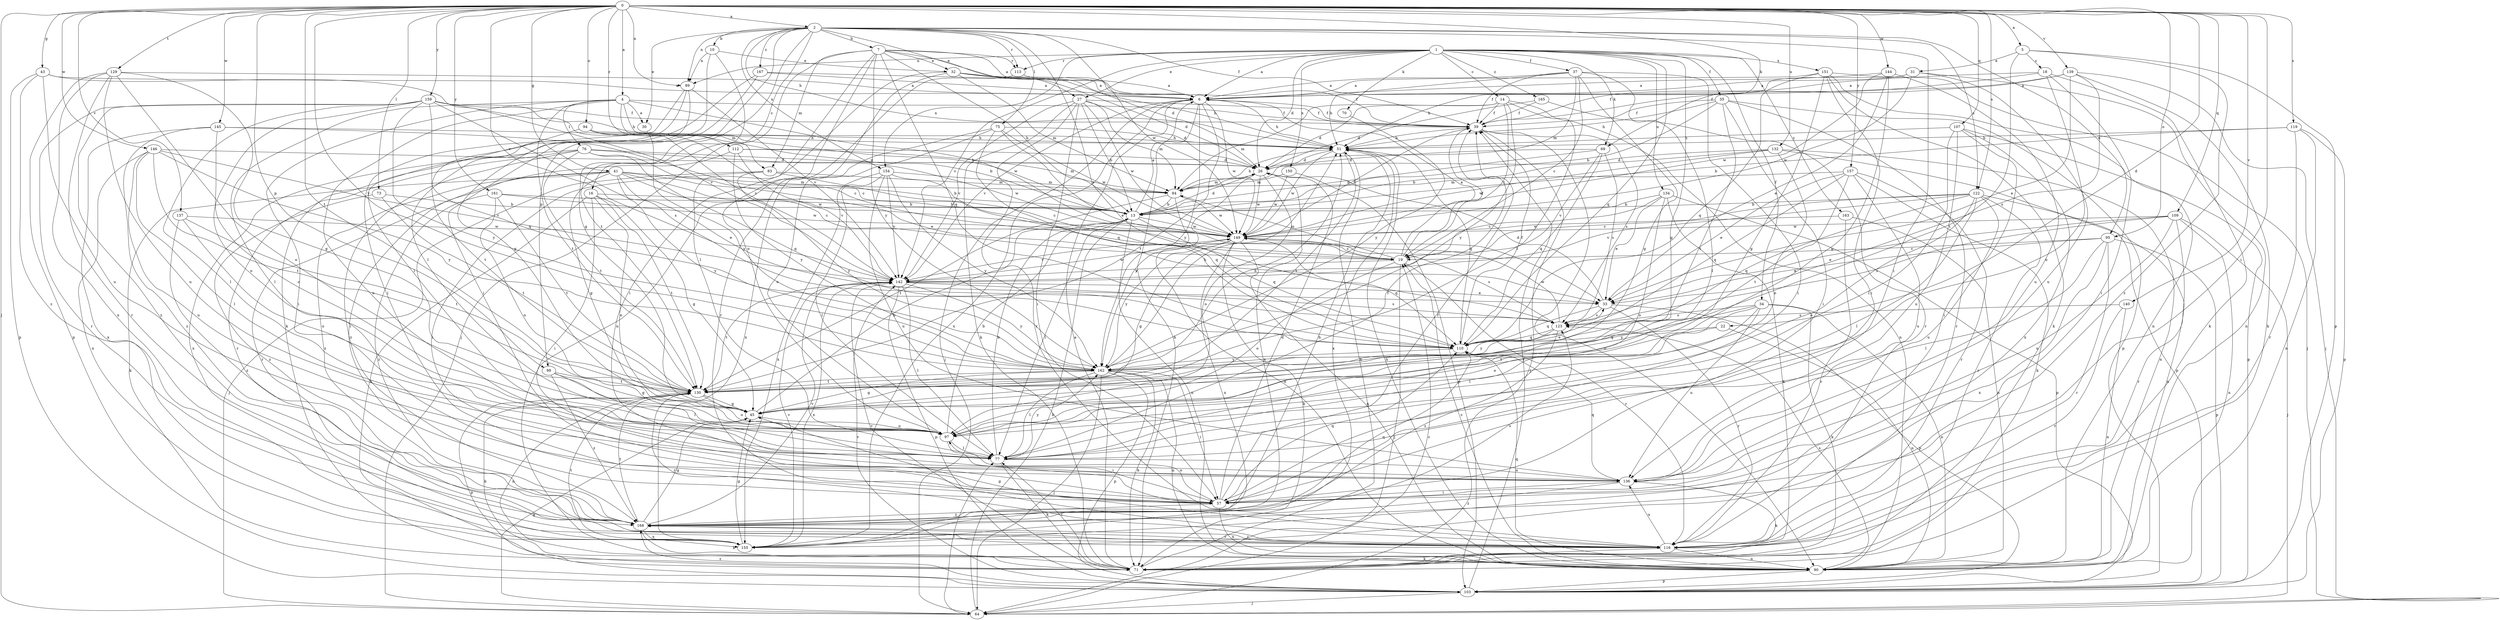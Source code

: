 strict digraph  {
0;
1;
2;
4;
5;
6;
7;
10;
13;
14;
16;
18;
19;
22;
26;
27;
30;
31;
32;
33;
34;
35;
37;
39;
41;
43;
45;
51;
57;
64;
69;
70;
71;
73;
75;
76;
77;
83;
84;
89;
90;
94;
95;
97;
98;
103;
107;
109;
110;
112;
113;
116;
119;
122;
123;
129;
130;
132;
134;
136;
137;
139;
140;
142;
144;
145;
146;
149;
150;
151;
154;
155;
157;
159;
161;
162;
163;
165;
167;
168;
0 -> 2  [label=a];
0 -> 4  [label=a];
0 -> 5  [label=a];
0 -> 22  [label=d];
0 -> 41  [label=g];
0 -> 43  [label=g];
0 -> 57  [label=i];
0 -> 64  [label=j];
0 -> 69  [label=k];
0 -> 73  [label=l];
0 -> 89  [label=n];
0 -> 94  [label=o];
0 -> 95  [label=o];
0 -> 98  [label=p];
0 -> 107  [label=q];
0 -> 109  [label=q];
0 -> 112  [label=r];
0 -> 119  [label=s];
0 -> 122  [label=s];
0 -> 129  [label=t];
0 -> 130  [label=t];
0 -> 132  [label=u];
0 -> 137  [label=v];
0 -> 139  [label=v];
0 -> 140  [label=v];
0 -> 142  [label=v];
0 -> 144  [label=w];
0 -> 145  [label=w];
0 -> 146  [label=w];
0 -> 157  [label=y];
0 -> 159  [label=y];
0 -> 161  [label=y];
0 -> 162  [label=y];
1 -> 6  [label=a];
1 -> 14  [label=c];
1 -> 26  [label=d];
1 -> 27  [label=e];
1 -> 34  [label=f];
1 -> 35  [label=f];
1 -> 37  [label=f];
1 -> 45  [label=g];
1 -> 69  [label=k];
1 -> 70  [label=k];
1 -> 89  [label=n];
1 -> 110  [label=q];
1 -> 113  [label=r];
1 -> 134  [label=u];
1 -> 142  [label=v];
1 -> 150  [label=x];
1 -> 151  [label=x];
1 -> 154  [label=x];
1 -> 163  [label=z];
1 -> 165  [label=z];
2 -> 7  [label=b];
2 -> 10  [label=b];
2 -> 16  [label=c];
2 -> 27  [label=e];
2 -> 30  [label=e];
2 -> 39  [label=f];
2 -> 45  [label=g];
2 -> 51  [label=h];
2 -> 57  [label=i];
2 -> 75  [label=l];
2 -> 89  [label=n];
2 -> 95  [label=o];
2 -> 98  [label=p];
2 -> 113  [label=r];
2 -> 122  [label=s];
2 -> 123  [label=s];
2 -> 149  [label=w];
2 -> 154  [label=x];
2 -> 167  [label=z];
4 -> 13  [label=b];
4 -> 30  [label=e];
4 -> 39  [label=f];
4 -> 57  [label=i];
4 -> 76  [label=l];
4 -> 77  [label=l];
4 -> 83  [label=m];
4 -> 130  [label=t];
4 -> 136  [label=u];
4 -> 149  [label=w];
5 -> 18  [label=c];
5 -> 31  [label=e];
5 -> 103  [label=p];
5 -> 130  [label=t];
5 -> 168  [label=z];
6 -> 39  [label=f];
6 -> 51  [label=h];
6 -> 64  [label=j];
6 -> 71  [label=k];
6 -> 130  [label=t];
6 -> 142  [label=v];
6 -> 149  [label=w];
6 -> 155  [label=x];
6 -> 162  [label=y];
7 -> 6  [label=a];
7 -> 13  [label=b];
7 -> 26  [label=d];
7 -> 32  [label=e];
7 -> 64  [label=j];
7 -> 77  [label=l];
7 -> 83  [label=m];
7 -> 97  [label=o];
7 -> 110  [label=q];
7 -> 113  [label=r];
7 -> 162  [label=y];
10 -> 32  [label=e];
10 -> 77  [label=l];
10 -> 89  [label=n];
10 -> 130  [label=t];
13 -> 6  [label=a];
13 -> 26  [label=d];
13 -> 77  [label=l];
13 -> 90  [label=n];
13 -> 110  [label=q];
13 -> 149  [label=w];
14 -> 19  [label=c];
14 -> 26  [label=d];
14 -> 39  [label=f];
14 -> 84  [label=m];
14 -> 90  [label=n];
14 -> 130  [label=t];
14 -> 162  [label=y];
16 -> 13  [label=b];
16 -> 45  [label=g];
16 -> 57  [label=i];
16 -> 71  [label=k];
16 -> 97  [label=o];
16 -> 130  [label=t];
18 -> 6  [label=a];
18 -> 39  [label=f];
18 -> 57  [label=i];
18 -> 71  [label=k];
18 -> 97  [label=o];
19 -> 6  [label=a];
19 -> 39  [label=f];
19 -> 64  [label=j];
19 -> 84  [label=m];
19 -> 97  [label=o];
19 -> 116  [label=r];
19 -> 142  [label=v];
22 -> 90  [label=n];
22 -> 110  [label=q];
22 -> 130  [label=t];
26 -> 84  [label=m];
26 -> 97  [label=o];
26 -> 149  [label=w];
26 -> 155  [label=x];
26 -> 162  [label=y];
27 -> 13  [label=b];
27 -> 26  [label=d];
27 -> 39  [label=f];
27 -> 57  [label=i];
27 -> 71  [label=k];
27 -> 84  [label=m];
27 -> 116  [label=r];
27 -> 142  [label=v];
27 -> 149  [label=w];
30 -> 162  [label=y];
31 -> 6  [label=a];
31 -> 51  [label=h];
31 -> 90  [label=n];
31 -> 136  [label=u];
31 -> 149  [label=w];
32 -> 6  [label=a];
32 -> 26  [label=d];
32 -> 51  [label=h];
32 -> 57  [label=i];
32 -> 84  [label=m];
32 -> 116  [label=r];
33 -> 26  [label=d];
33 -> 103  [label=p];
33 -> 110  [label=q];
33 -> 116  [label=r];
33 -> 123  [label=s];
34 -> 71  [label=k];
34 -> 77  [label=l];
34 -> 90  [label=n];
34 -> 97  [label=o];
34 -> 123  [label=s];
34 -> 136  [label=u];
34 -> 162  [label=y];
35 -> 13  [label=b];
35 -> 39  [label=f];
35 -> 51  [label=h];
35 -> 57  [label=i];
35 -> 103  [label=p];
35 -> 116  [label=r];
35 -> 130  [label=t];
37 -> 6  [label=a];
37 -> 19  [label=c];
37 -> 39  [label=f];
37 -> 45  [label=g];
37 -> 51  [label=h];
37 -> 57  [label=i];
37 -> 77  [label=l];
37 -> 84  [label=m];
39 -> 51  [label=h];
39 -> 64  [label=j];
39 -> 90  [label=n];
39 -> 123  [label=s];
41 -> 13  [label=b];
41 -> 19  [label=c];
41 -> 33  [label=e];
41 -> 45  [label=g];
41 -> 71  [label=k];
41 -> 84  [label=m];
41 -> 116  [label=r];
41 -> 149  [label=w];
41 -> 162  [label=y];
41 -> 168  [label=z];
43 -> 6  [label=a];
43 -> 103  [label=p];
43 -> 136  [label=u];
43 -> 142  [label=v];
43 -> 168  [label=z];
45 -> 13  [label=b];
45 -> 97  [label=o];
51 -> 26  [label=d];
51 -> 110  [label=q];
51 -> 130  [label=t];
51 -> 149  [label=w];
51 -> 155  [label=x];
57 -> 26  [label=d];
57 -> 39  [label=f];
57 -> 90  [label=n];
57 -> 97  [label=o];
57 -> 110  [label=q];
57 -> 168  [label=z];
64 -> 13  [label=b];
64 -> 19  [label=c];
64 -> 45  [label=g];
64 -> 77  [label=l];
69 -> 13  [label=b];
69 -> 26  [label=d];
69 -> 110  [label=q];
69 -> 123  [label=s];
69 -> 142  [label=v];
70 -> 162  [label=y];
71 -> 6  [label=a];
71 -> 51  [label=h];
71 -> 77  [label=l];
71 -> 142  [label=v];
73 -> 13  [label=b];
73 -> 130  [label=t];
73 -> 168  [label=z];
75 -> 33  [label=e];
75 -> 51  [label=h];
75 -> 97  [label=o];
75 -> 110  [label=q];
75 -> 149  [label=w];
75 -> 155  [label=x];
76 -> 26  [label=d];
76 -> 33  [label=e];
76 -> 110  [label=q];
76 -> 116  [label=r];
76 -> 130  [label=t];
76 -> 149  [label=w];
76 -> 155  [label=x];
76 -> 168  [label=z];
77 -> 13  [label=b];
77 -> 39  [label=f];
77 -> 71  [label=k];
77 -> 136  [label=u];
77 -> 162  [label=y];
83 -> 19  [label=c];
83 -> 57  [label=i];
83 -> 64  [label=j];
83 -> 84  [label=m];
83 -> 162  [label=y];
84 -> 13  [label=b];
84 -> 51  [label=h];
84 -> 90  [label=n];
84 -> 130  [label=t];
84 -> 149  [label=w];
89 -> 45  [label=g];
89 -> 57  [label=i];
89 -> 77  [label=l];
89 -> 142  [label=v];
90 -> 19  [label=c];
90 -> 51  [label=h];
90 -> 103  [label=p];
90 -> 110  [label=q];
90 -> 123  [label=s];
94 -> 13  [label=b];
94 -> 19  [label=c];
94 -> 51  [label=h];
94 -> 130  [label=t];
95 -> 19  [label=c];
95 -> 33  [label=e];
95 -> 77  [label=l];
95 -> 103  [label=p];
95 -> 116  [label=r];
95 -> 155  [label=x];
97 -> 13  [label=b];
97 -> 57  [label=i];
97 -> 77  [label=l];
98 -> 45  [label=g];
98 -> 77  [label=l];
98 -> 130  [label=t];
98 -> 168  [label=z];
103 -> 39  [label=f];
103 -> 64  [label=j];
103 -> 142  [label=v];
103 -> 168  [label=z];
107 -> 51  [label=h];
107 -> 57  [label=i];
107 -> 77  [label=l];
107 -> 103  [label=p];
107 -> 136  [label=u];
107 -> 155  [label=x];
109 -> 33  [label=e];
109 -> 64  [label=j];
109 -> 90  [label=n];
109 -> 116  [label=r];
109 -> 123  [label=s];
109 -> 136  [label=u];
109 -> 149  [label=w];
110 -> 39  [label=f];
110 -> 162  [label=y];
112 -> 26  [label=d];
112 -> 57  [label=i];
112 -> 84  [label=m];
112 -> 142  [label=v];
112 -> 162  [label=y];
113 -> 6  [label=a];
113 -> 90  [label=n];
116 -> 45  [label=g];
116 -> 71  [label=k];
116 -> 90  [label=n];
116 -> 136  [label=u];
116 -> 168  [label=z];
119 -> 13  [label=b];
119 -> 51  [label=h];
119 -> 90  [label=n];
119 -> 103  [label=p];
119 -> 116  [label=r];
122 -> 13  [label=b];
122 -> 19  [label=c];
122 -> 77  [label=l];
122 -> 90  [label=n];
122 -> 97  [label=o];
122 -> 110  [label=q];
122 -> 116  [label=r];
122 -> 136  [label=u];
122 -> 142  [label=v];
123 -> 110  [label=q];
123 -> 149  [label=w];
123 -> 162  [label=y];
123 -> 168  [label=z];
129 -> 6  [label=a];
129 -> 45  [label=g];
129 -> 97  [label=o];
129 -> 103  [label=p];
129 -> 116  [label=r];
129 -> 136  [label=u];
129 -> 155  [label=x];
130 -> 45  [label=g];
130 -> 51  [label=h];
130 -> 71  [label=k];
130 -> 90  [label=n];
130 -> 97  [label=o];
130 -> 103  [label=p];
130 -> 116  [label=r];
132 -> 13  [label=b];
132 -> 26  [label=d];
132 -> 90  [label=n];
132 -> 97  [label=o];
132 -> 103  [label=p];
132 -> 149  [label=w];
134 -> 13  [label=b];
134 -> 19  [label=c];
134 -> 33  [label=e];
134 -> 71  [label=k];
134 -> 97  [label=o];
134 -> 103  [label=p];
136 -> 57  [label=i];
136 -> 71  [label=k];
136 -> 110  [label=q];
136 -> 168  [label=z];
137 -> 97  [label=o];
137 -> 130  [label=t];
137 -> 149  [label=w];
137 -> 168  [label=z];
139 -> 6  [label=a];
139 -> 33  [label=e];
139 -> 39  [label=f];
139 -> 64  [label=j];
139 -> 71  [label=k];
139 -> 123  [label=s];
140 -> 90  [label=n];
140 -> 116  [label=r];
140 -> 123  [label=s];
142 -> 33  [label=e];
142 -> 77  [label=l];
142 -> 103  [label=p];
142 -> 123  [label=s];
142 -> 130  [label=t];
142 -> 149  [label=w];
142 -> 155  [label=x];
142 -> 162  [label=y];
144 -> 6  [label=a];
144 -> 33  [label=e];
144 -> 45  [label=g];
144 -> 136  [label=u];
144 -> 149  [label=w];
145 -> 19  [label=c];
145 -> 51  [label=h];
145 -> 97  [label=o];
145 -> 155  [label=x];
145 -> 168  [label=z];
146 -> 26  [label=d];
146 -> 77  [label=l];
146 -> 130  [label=t];
146 -> 136  [label=u];
146 -> 142  [label=v];
146 -> 155  [label=x];
146 -> 162  [label=y];
149 -> 19  [label=c];
149 -> 39  [label=f];
149 -> 45  [label=g];
149 -> 71  [label=k];
149 -> 90  [label=n];
149 -> 110  [label=q];
149 -> 123  [label=s];
149 -> 142  [label=v];
149 -> 155  [label=x];
149 -> 162  [label=y];
150 -> 84  [label=m];
150 -> 103  [label=p];
150 -> 149  [label=w];
151 -> 6  [label=a];
151 -> 45  [label=g];
151 -> 57  [label=i];
151 -> 64  [label=j];
151 -> 71  [label=k];
151 -> 90  [label=n];
151 -> 110  [label=q];
154 -> 77  [label=l];
154 -> 84  [label=m];
154 -> 110  [label=q];
154 -> 136  [label=u];
154 -> 142  [label=v];
154 -> 155  [label=x];
154 -> 162  [label=y];
155 -> 45  [label=g];
155 -> 130  [label=t];
155 -> 142  [label=v];
157 -> 33  [label=e];
157 -> 71  [label=k];
157 -> 84  [label=m];
157 -> 110  [label=q];
157 -> 116  [label=r];
157 -> 130  [label=t];
157 -> 136  [label=u];
159 -> 39  [label=f];
159 -> 51  [label=h];
159 -> 77  [label=l];
159 -> 97  [label=o];
159 -> 110  [label=q];
159 -> 116  [label=r];
159 -> 123  [label=s];
159 -> 142  [label=v];
159 -> 162  [label=y];
159 -> 168  [label=z];
161 -> 13  [label=b];
161 -> 97  [label=o];
161 -> 130  [label=t];
161 -> 149  [label=w];
161 -> 168  [label=z];
162 -> 33  [label=e];
162 -> 45  [label=g];
162 -> 51  [label=h];
162 -> 57  [label=i];
162 -> 64  [label=j];
162 -> 71  [label=k];
162 -> 77  [label=l];
162 -> 90  [label=n];
162 -> 103  [label=p];
162 -> 130  [label=t];
163 -> 90  [label=n];
163 -> 116  [label=r];
163 -> 149  [label=w];
165 -> 26  [label=d];
165 -> 39  [label=f];
165 -> 116  [label=r];
167 -> 6  [label=a];
167 -> 39  [label=f];
167 -> 57  [label=i];
167 -> 71  [label=k];
168 -> 45  [label=g];
168 -> 51  [label=h];
168 -> 71  [label=k];
168 -> 110  [label=q];
168 -> 116  [label=r];
168 -> 123  [label=s];
168 -> 130  [label=t];
168 -> 142  [label=v];
168 -> 155  [label=x];
}
